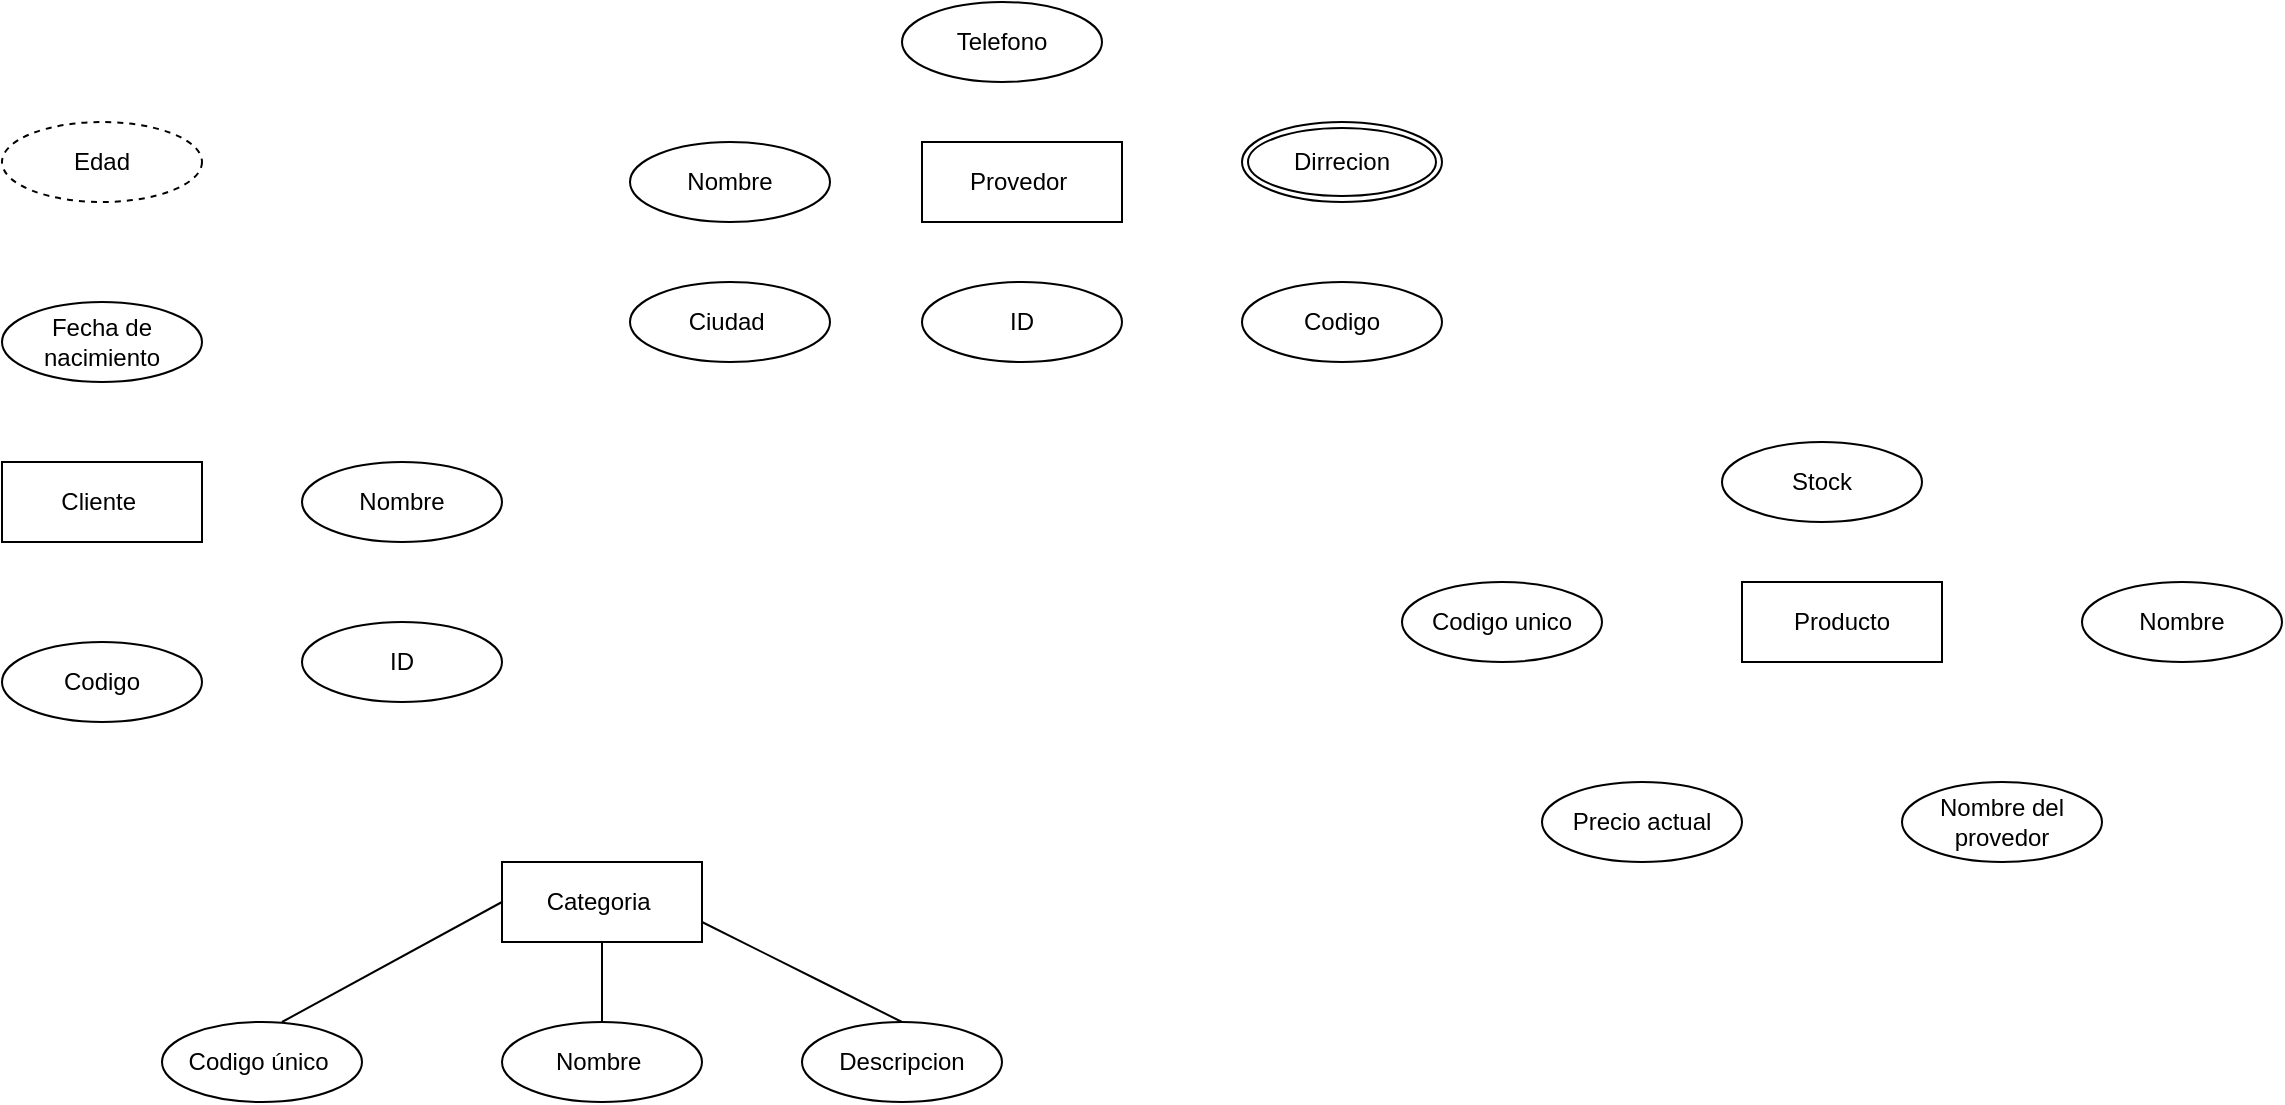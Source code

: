 <mxfile version="28.1.0">
  <diagram name="Página-1" id="oNXKOzVI4zQyK1Gj1o2h">
    <mxGraphModel dx="852" dy="1606" grid="1" gridSize="10" guides="1" tooltips="1" connect="1" arrows="1" fold="1" page="1" pageScale="1" pageWidth="827" pageHeight="1169" math="0" shadow="0">
      <root>
        <mxCell id="bZuBxN4-7xwh26Q07MRZ-0" />
        <mxCell id="bZuBxN4-7xwh26Q07MRZ-1" parent="bZuBxN4-7xwh26Q07MRZ-0" />
        <mxCell id="bjYPzdhpzL-SFKF2sNc7-6" value="Nombre" style="ellipse;whiteSpace=wrap;html=1;align=center;" parent="bZuBxN4-7xwh26Q07MRZ-1" vertex="1">
          <mxGeometry x="150" y="160" width="100" height="40" as="geometry" />
        </mxCell>
        <mxCell id="bjYPzdhpzL-SFKF2sNc7-3" value="Cliente&amp;nbsp;" style="whiteSpace=wrap;html=1;align=center;" parent="bZuBxN4-7xwh26Q07MRZ-1" vertex="1">
          <mxGeometry y="160" width="100" height="40" as="geometry" />
        </mxCell>
        <mxCell id="bjYPzdhpzL-SFKF2sNc7-4" value="Provedor&amp;nbsp;" style="whiteSpace=wrap;html=1;align=center;" parent="bZuBxN4-7xwh26Q07MRZ-1" vertex="1">
          <mxGeometry x="460" width="100" height="40" as="geometry" />
        </mxCell>
        <mxCell id="bjYPzdhpzL-SFKF2sNc7-5" value="Producto" style="whiteSpace=wrap;html=1;align=center;" parent="bZuBxN4-7xwh26Q07MRZ-1" vertex="1">
          <mxGeometry x="870" y="220" width="100" height="40" as="geometry" />
        </mxCell>
        <mxCell id="bjYPzdhpzL-SFKF2sNc7-7" value="Fecha de nacimiento" style="ellipse;whiteSpace=wrap;html=1;align=center;" parent="bZuBxN4-7xwh26Q07MRZ-1" vertex="1">
          <mxGeometry y="80" width="100" height="40" as="geometry" />
        </mxCell>
        <mxCell id="bjYPzdhpzL-SFKF2sNc7-8" value="Edad" style="ellipse;whiteSpace=wrap;html=1;align=center;dashed=1;" parent="bZuBxN4-7xwh26Q07MRZ-1" vertex="1">
          <mxGeometry y="-10" width="100" height="40" as="geometry" />
        </mxCell>
        <mxCell id="bjYPzdhpzL-SFKF2sNc7-9" value="Codigo" style="ellipse;whiteSpace=wrap;html=1;align=center;" parent="bZuBxN4-7xwh26Q07MRZ-1" vertex="1">
          <mxGeometry y="250" width="100" height="40" as="geometry" />
        </mxCell>
        <mxCell id="bjYPzdhpzL-SFKF2sNc7-11" value="ID" style="ellipse;whiteSpace=wrap;html=1;align=center;" parent="bZuBxN4-7xwh26Q07MRZ-1" vertex="1">
          <mxGeometry x="150" y="240" width="100" height="40" as="geometry" />
        </mxCell>
        <mxCell id="bjYPzdhpzL-SFKF2sNc7-13" value="ID" style="ellipse;whiteSpace=wrap;html=1;align=center;" parent="bZuBxN4-7xwh26Q07MRZ-1" vertex="1">
          <mxGeometry x="460" y="70" width="100" height="40" as="geometry" />
        </mxCell>
        <mxCell id="bjYPzdhpzL-SFKF2sNc7-14" value="Nombre" style="ellipse;whiteSpace=wrap;html=1;align=center;" parent="bZuBxN4-7xwh26Q07MRZ-1" vertex="1">
          <mxGeometry x="314" width="100" height="40" as="geometry" />
        </mxCell>
        <mxCell id="bjYPzdhpzL-SFKF2sNc7-15" value="Codigo" style="ellipse;whiteSpace=wrap;html=1;align=center;" parent="bZuBxN4-7xwh26Q07MRZ-1" vertex="1">
          <mxGeometry x="620" y="70" width="100" height="40" as="geometry" />
        </mxCell>
        <mxCell id="nIcvdX-K9WqGcsylBkkt-0" value="Ciudad&amp;nbsp;" style="ellipse;whiteSpace=wrap;html=1;align=center;" vertex="1" parent="bZuBxN4-7xwh26Q07MRZ-1">
          <mxGeometry x="314" y="70" width="100" height="40" as="geometry" />
        </mxCell>
        <mxCell id="nIcvdX-K9WqGcsylBkkt-1" value="Telefono" style="ellipse;whiteSpace=wrap;html=1;align=center;" vertex="1" parent="bZuBxN4-7xwh26Q07MRZ-1">
          <mxGeometry x="450" y="-70" width="100" height="40" as="geometry" />
        </mxCell>
        <mxCell id="nIcvdX-K9WqGcsylBkkt-2" value="Dirrecion" style="ellipse;shape=doubleEllipse;margin=3;whiteSpace=wrap;html=1;align=center;" vertex="1" parent="bZuBxN4-7xwh26Q07MRZ-1">
          <mxGeometry x="620" y="-10" width="100" height="40" as="geometry" />
        </mxCell>
        <mxCell id="nIcvdX-K9WqGcsylBkkt-3" value="Precio actual" style="ellipse;whiteSpace=wrap;html=1;align=center;" vertex="1" parent="bZuBxN4-7xwh26Q07MRZ-1">
          <mxGeometry x="770" y="320" width="100" height="40" as="geometry" />
        </mxCell>
        <mxCell id="nIcvdX-K9WqGcsylBkkt-4" value="Nombre" style="ellipse;whiteSpace=wrap;html=1;align=center;" vertex="1" parent="bZuBxN4-7xwh26Q07MRZ-1">
          <mxGeometry x="1040" y="220" width="100" height="40" as="geometry" />
        </mxCell>
        <mxCell id="nIcvdX-K9WqGcsylBkkt-5" value="Codigo unico" style="ellipse;whiteSpace=wrap;html=1;align=center;" vertex="1" parent="bZuBxN4-7xwh26Q07MRZ-1">
          <mxGeometry x="700" y="220" width="100" height="40" as="geometry" />
        </mxCell>
        <mxCell id="nIcvdX-K9WqGcsylBkkt-6" value="Nombre del provedor" style="ellipse;whiteSpace=wrap;html=1;align=center;" vertex="1" parent="bZuBxN4-7xwh26Q07MRZ-1">
          <mxGeometry x="950" y="320" width="100" height="40" as="geometry" />
        </mxCell>
        <mxCell id="nIcvdX-K9WqGcsylBkkt-7" value="Stock" style="ellipse;whiteSpace=wrap;html=1;align=center;" vertex="1" parent="bZuBxN4-7xwh26Q07MRZ-1">
          <mxGeometry x="860" y="150" width="100" height="40" as="geometry" />
        </mxCell>
        <mxCell id="nIcvdX-K9WqGcsylBkkt-8" value="Categoria&amp;nbsp;" style="whiteSpace=wrap;html=1;align=center;" vertex="1" parent="bZuBxN4-7xwh26Q07MRZ-1">
          <mxGeometry x="250" y="360" width="100" height="40" as="geometry" />
        </mxCell>
        <mxCell id="nIcvdX-K9WqGcsylBkkt-9" value="Codigo único&amp;nbsp;" style="ellipse;whiteSpace=wrap;html=1;align=center;" vertex="1" parent="bZuBxN4-7xwh26Q07MRZ-1">
          <mxGeometry x="80" y="440" width="100" height="40" as="geometry" />
        </mxCell>
        <mxCell id="nIcvdX-K9WqGcsylBkkt-10" value="Nombre&amp;nbsp;" style="ellipse;whiteSpace=wrap;html=1;align=center;" vertex="1" parent="bZuBxN4-7xwh26Q07MRZ-1">
          <mxGeometry x="250" y="440" width="100" height="40" as="geometry" />
        </mxCell>
        <mxCell id="nIcvdX-K9WqGcsylBkkt-11" value="Descripcion" style="ellipse;whiteSpace=wrap;html=1;align=center;" vertex="1" parent="bZuBxN4-7xwh26Q07MRZ-1">
          <mxGeometry x="400" y="440" width="100" height="40" as="geometry" />
        </mxCell>
        <mxCell id="nIcvdX-K9WqGcsylBkkt-18" value="" style="endArrow=none;html=1;rounded=0;entryX=0.5;entryY=0;entryDx=0;entryDy=0;exitX=1;exitY=0.75;exitDx=0;exitDy=0;" edge="1" parent="bZuBxN4-7xwh26Q07MRZ-1" source="nIcvdX-K9WqGcsylBkkt-8" target="nIcvdX-K9WqGcsylBkkt-11">
          <mxGeometry relative="1" as="geometry">
            <mxPoint x="380" y="400" as="sourcePoint" />
            <mxPoint x="500" y="379.5" as="targetPoint" />
            <Array as="points">
              <mxPoint x="410" y="420" />
            </Array>
          </mxGeometry>
        </mxCell>
        <mxCell id="nIcvdX-K9WqGcsylBkkt-21" value="" style="endArrow=none;html=1;rounded=0;entryX=0;entryY=0.5;entryDx=0;entryDy=0;" edge="1" parent="bZuBxN4-7xwh26Q07MRZ-1" target="nIcvdX-K9WqGcsylBkkt-8">
          <mxGeometry relative="1" as="geometry">
            <mxPoint x="140" y="440" as="sourcePoint" />
            <mxPoint x="520" y="300" as="targetPoint" />
          </mxGeometry>
        </mxCell>
        <mxCell id="nIcvdX-K9WqGcsylBkkt-22" value="" style="endArrow=none;html=1;rounded=0;entryX=0.5;entryY=0;entryDx=0;entryDy=0;exitX=0.5;exitY=1;exitDx=0;exitDy=0;" edge="1" parent="bZuBxN4-7xwh26Q07MRZ-1" source="nIcvdX-K9WqGcsylBkkt-8" target="nIcvdX-K9WqGcsylBkkt-10">
          <mxGeometry relative="1" as="geometry">
            <mxPoint x="290" y="390" as="sourcePoint" />
            <mxPoint x="450" y="390" as="targetPoint" />
          </mxGeometry>
        </mxCell>
      </root>
    </mxGraphModel>
  </diagram>
</mxfile>
